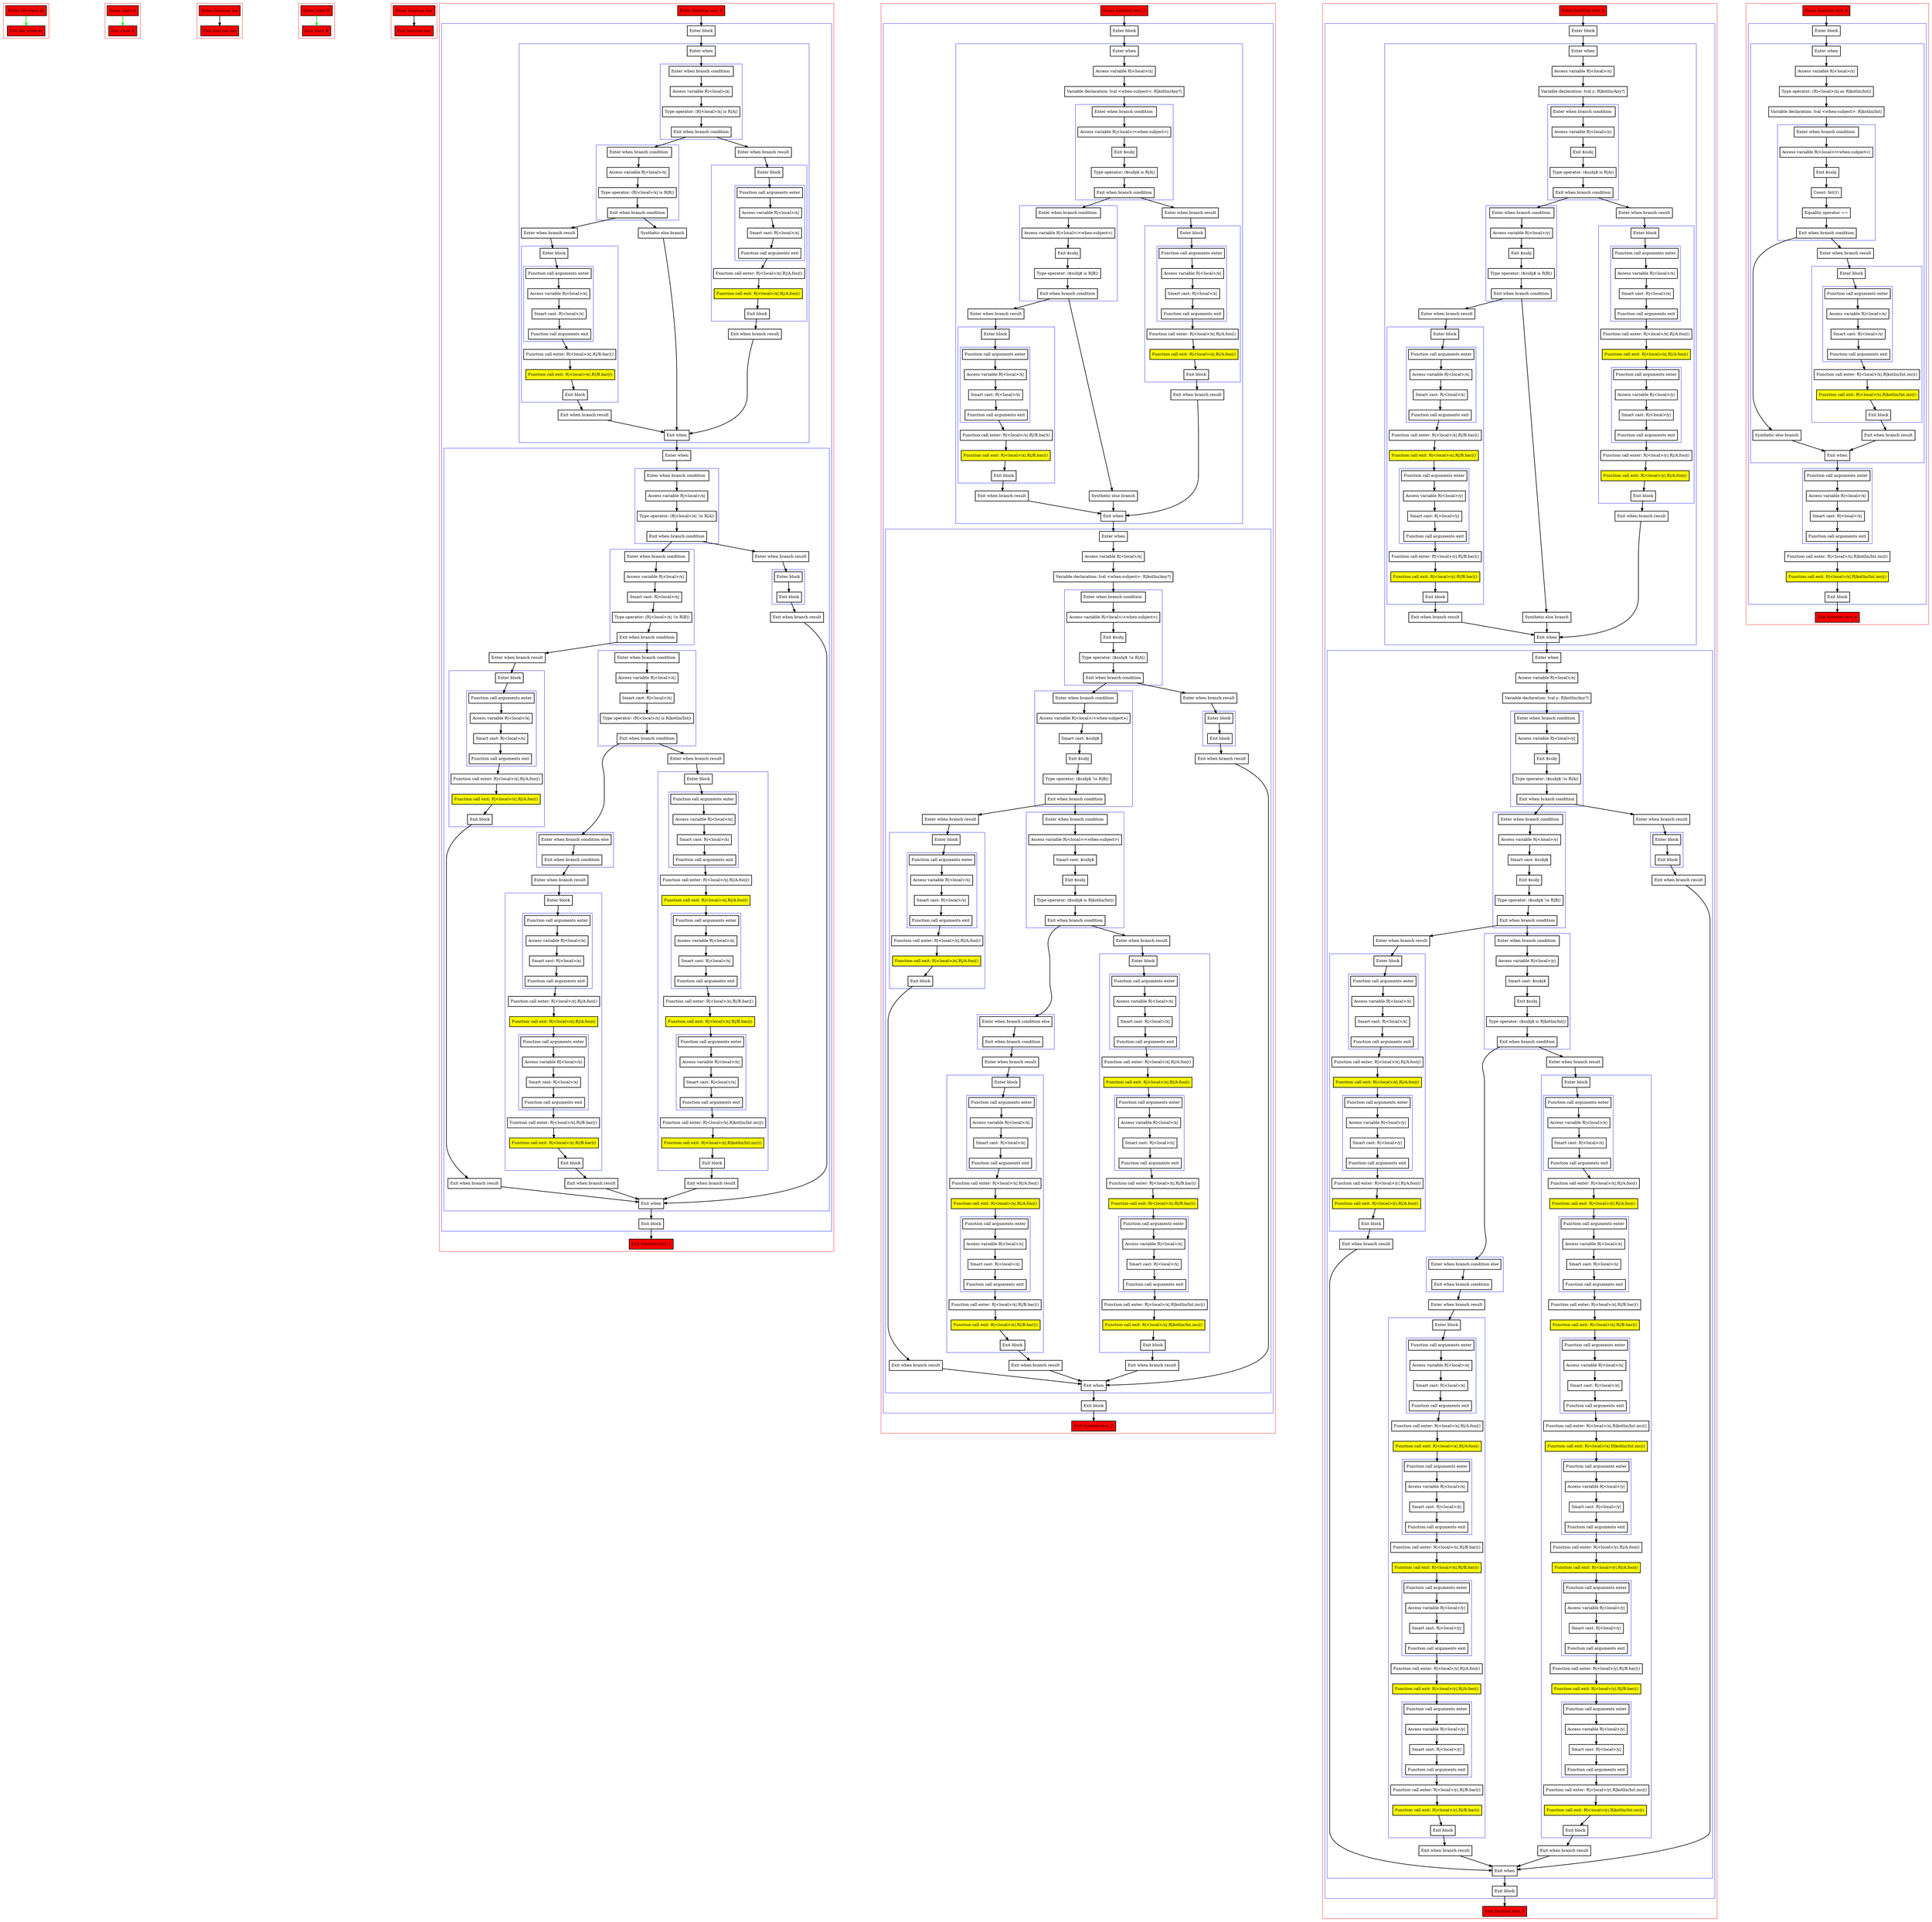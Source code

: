 digraph when_kt {
    graph [nodesep=3]
    node [shape=box penwidth=2]
    edge [penwidth=2]

    subgraph cluster_0 {
        color=red
        0 [label="Enter file when.kt" style="filled" fillcolor=red];
        1 [label="Exit file when.kt" style="filled" fillcolor=red];
    }
    0 -> {1} [color=green];

    subgraph cluster_1 {
        color=red
        2 [label="Enter class A" style="filled" fillcolor=red];
        3 [label="Exit class A" style="filled" fillcolor=red];
    }
    2 -> {3} [color=green];

    subgraph cluster_2 {
        color=red
        4 [label="Enter function foo" style="filled" fillcolor=red];
        5 [label="Exit function foo" style="filled" fillcolor=red];
    }
    4 -> {5};

    subgraph cluster_3 {
        color=red
        6 [label="Enter class B" style="filled" fillcolor=red];
        7 [label="Exit class B" style="filled" fillcolor=red];
    }
    6 -> {7} [color=green];

    subgraph cluster_4 {
        color=red
        8 [label="Enter function bar" style="filled" fillcolor=red];
        9 [label="Exit function bar" style="filled" fillcolor=red];
    }
    8 -> {9};

    subgraph cluster_5 {
        color=red
        10 [label="Enter function test_1" style="filled" fillcolor=red];
        subgraph cluster_6 {
            color=blue
            11 [label="Enter block"];
            subgraph cluster_7 {
                color=blue
                12 [label="Enter when"];
                subgraph cluster_8 {
                    color=blue
                    13 [label="Enter when branch condition "];
                    14 [label="Access variable R|<local>/x|"];
                    15 [label="Type operator: (R|<local>/x| is R|A|)"];
                    16 [label="Exit when branch condition"];
                }
                subgraph cluster_9 {
                    color=blue
                    17 [label="Enter when branch condition "];
                    18 [label="Access variable R|<local>/x|"];
                    19 [label="Type operator: (R|<local>/x| is R|B|)"];
                    20 [label="Exit when branch condition"];
                }
                21 [label="Synthetic else branch"];
                22 [label="Enter when branch result"];
                subgraph cluster_10 {
                    color=blue
                    23 [label="Enter block"];
                    subgraph cluster_11 {
                        color=blue
                        24 [label="Function call arguments enter"];
                        25 [label="Access variable R|<local>/x|"];
                        26 [label="Smart cast: R|<local>/x|"];
                        27 [label="Function call arguments exit"];
                    }
                    28 [label="Function call enter: R|<local>/x|.R|/B.bar|()"];
                    29 [label="Function call exit: R|<local>/x|.R|/B.bar|()" style="filled" fillcolor=yellow];
                    30 [label="Exit block"];
                }
                31 [label="Exit when branch result"];
                32 [label="Enter when branch result"];
                subgraph cluster_12 {
                    color=blue
                    33 [label="Enter block"];
                    subgraph cluster_13 {
                        color=blue
                        34 [label="Function call arguments enter"];
                        35 [label="Access variable R|<local>/x|"];
                        36 [label="Smart cast: R|<local>/x|"];
                        37 [label="Function call arguments exit"];
                    }
                    38 [label="Function call enter: R|<local>/x|.R|/A.foo|()"];
                    39 [label="Function call exit: R|<local>/x|.R|/A.foo|()" style="filled" fillcolor=yellow];
                    40 [label="Exit block"];
                }
                41 [label="Exit when branch result"];
                42 [label="Exit when"];
            }
            subgraph cluster_14 {
                color=blue
                43 [label="Enter when"];
                subgraph cluster_15 {
                    color=blue
                    44 [label="Enter when branch condition "];
                    45 [label="Access variable R|<local>/x|"];
                    46 [label="Type operator: (R|<local>/x| !is R|A|)"];
                    47 [label="Exit when branch condition"];
                }
                subgraph cluster_16 {
                    color=blue
                    48 [label="Enter when branch condition "];
                    49 [label="Access variable R|<local>/x|"];
                    50 [label="Smart cast: R|<local>/x|"];
                    51 [label="Type operator: (R|<local>/x| !is R|B|)"];
                    52 [label="Exit when branch condition"];
                }
                subgraph cluster_17 {
                    color=blue
                    53 [label="Enter when branch condition "];
                    54 [label="Access variable R|<local>/x|"];
                    55 [label="Smart cast: R|<local>/x|"];
                    56 [label="Type operator: (R|<local>/x| is R|kotlin/Int|)"];
                    57 [label="Exit when branch condition"];
                }
                subgraph cluster_18 {
                    color=blue
                    58 [label="Enter when branch condition else"];
                    59 [label="Exit when branch condition"];
                }
                60 [label="Enter when branch result"];
                subgraph cluster_19 {
                    color=blue
                    61 [label="Enter block"];
                    subgraph cluster_20 {
                        color=blue
                        62 [label="Function call arguments enter"];
                        63 [label="Access variable R|<local>/x|"];
                        64 [label="Smart cast: R|<local>/x|"];
                        65 [label="Function call arguments exit"];
                    }
                    66 [label="Function call enter: R|<local>/x|.R|/A.foo|()"];
                    67 [label="Function call exit: R|<local>/x|.R|/A.foo|()" style="filled" fillcolor=yellow];
                    subgraph cluster_21 {
                        color=blue
                        68 [label="Function call arguments enter"];
                        69 [label="Access variable R|<local>/x|"];
                        70 [label="Smart cast: R|<local>/x|"];
                        71 [label="Function call arguments exit"];
                    }
                    72 [label="Function call enter: R|<local>/x|.R|/B.bar|()"];
                    73 [label="Function call exit: R|<local>/x|.R|/B.bar|()" style="filled" fillcolor=yellow];
                    74 [label="Exit block"];
                }
                75 [label="Exit when branch result"];
                76 [label="Enter when branch result"];
                subgraph cluster_22 {
                    color=blue
                    77 [label="Enter block"];
                    subgraph cluster_23 {
                        color=blue
                        78 [label="Function call arguments enter"];
                        79 [label="Access variable R|<local>/x|"];
                        80 [label="Smart cast: R|<local>/x|"];
                        81 [label="Function call arguments exit"];
                    }
                    82 [label="Function call enter: R|<local>/x|.R|/A.foo|()"];
                    83 [label="Function call exit: R|<local>/x|.R|/A.foo|()" style="filled" fillcolor=yellow];
                    subgraph cluster_24 {
                        color=blue
                        84 [label="Function call arguments enter"];
                        85 [label="Access variable R|<local>/x|"];
                        86 [label="Smart cast: R|<local>/x|"];
                        87 [label="Function call arguments exit"];
                    }
                    88 [label="Function call enter: R|<local>/x|.R|/B.bar|()"];
                    89 [label="Function call exit: R|<local>/x|.R|/B.bar|()" style="filled" fillcolor=yellow];
                    subgraph cluster_25 {
                        color=blue
                        90 [label="Function call arguments enter"];
                        91 [label="Access variable R|<local>/x|"];
                        92 [label="Smart cast: R|<local>/x|"];
                        93 [label="Function call arguments exit"];
                    }
                    94 [label="Function call enter: R|<local>/x|.R|kotlin/Int.inc|()"];
                    95 [label="Function call exit: R|<local>/x|.R|kotlin/Int.inc|()" style="filled" fillcolor=yellow];
                    96 [label="Exit block"];
                }
                97 [label="Exit when branch result"];
                98 [label="Enter when branch result"];
                subgraph cluster_26 {
                    color=blue
                    99 [label="Enter block"];
                    subgraph cluster_27 {
                        color=blue
                        100 [label="Function call arguments enter"];
                        101 [label="Access variable R|<local>/x|"];
                        102 [label="Smart cast: R|<local>/x|"];
                        103 [label="Function call arguments exit"];
                    }
                    104 [label="Function call enter: R|<local>/x|.R|/A.foo|()"];
                    105 [label="Function call exit: R|<local>/x|.R|/A.foo|()" style="filled" fillcolor=yellow];
                    106 [label="Exit block"];
                }
                107 [label="Exit when branch result"];
                108 [label="Enter when branch result"];
                subgraph cluster_28 {
                    color=blue
                    109 [label="Enter block"];
                    110 [label="Exit block"];
                }
                111 [label="Exit when branch result"];
                112 [label="Exit when"];
            }
            113 [label="Exit block"];
        }
        114 [label="Exit function test_1" style="filled" fillcolor=red];
    }
    10 -> {11};
    11 -> {12};
    12 -> {13};
    13 -> {14};
    14 -> {15};
    15 -> {16};
    16 -> {17 32};
    17 -> {18};
    18 -> {19};
    19 -> {20};
    20 -> {21 22};
    21 -> {42};
    22 -> {23};
    23 -> {24};
    24 -> {25};
    25 -> {26};
    26 -> {27};
    27 -> {28};
    28 -> {29};
    29 -> {30};
    30 -> {31};
    31 -> {42};
    32 -> {33};
    33 -> {34};
    34 -> {35};
    35 -> {36};
    36 -> {37};
    37 -> {38};
    38 -> {39};
    39 -> {40};
    40 -> {41};
    41 -> {42};
    42 -> {43};
    43 -> {44};
    44 -> {45};
    45 -> {46};
    46 -> {47};
    47 -> {48 108};
    48 -> {49};
    49 -> {50};
    50 -> {51};
    51 -> {52};
    52 -> {53 98};
    53 -> {54};
    54 -> {55};
    55 -> {56};
    56 -> {57};
    57 -> {58 76};
    58 -> {59};
    59 -> {60};
    60 -> {61};
    61 -> {62};
    62 -> {63};
    63 -> {64};
    64 -> {65};
    65 -> {66};
    66 -> {67};
    67 -> {68};
    68 -> {69};
    69 -> {70};
    70 -> {71};
    71 -> {72};
    72 -> {73};
    73 -> {74};
    74 -> {75};
    75 -> {112};
    76 -> {77};
    77 -> {78};
    78 -> {79};
    79 -> {80};
    80 -> {81};
    81 -> {82};
    82 -> {83};
    83 -> {84};
    84 -> {85};
    85 -> {86};
    86 -> {87};
    87 -> {88};
    88 -> {89};
    89 -> {90};
    90 -> {91};
    91 -> {92};
    92 -> {93};
    93 -> {94};
    94 -> {95};
    95 -> {96};
    96 -> {97};
    97 -> {112};
    98 -> {99};
    99 -> {100};
    100 -> {101};
    101 -> {102};
    102 -> {103};
    103 -> {104};
    104 -> {105};
    105 -> {106};
    106 -> {107};
    107 -> {112};
    108 -> {109};
    109 -> {110};
    110 -> {111};
    111 -> {112};
    112 -> {113};
    113 -> {114};

    subgraph cluster_29 {
        color=red
        115 [label="Enter function test_2" style="filled" fillcolor=red];
        subgraph cluster_30 {
            color=blue
            116 [label="Enter block"];
            subgraph cluster_31 {
                color=blue
                117 [label="Enter when"];
                118 [label="Access variable R|<local>/x|"];
                119 [label="Variable declaration: lval <when-subject>: R|kotlin/Any?|"];
                subgraph cluster_32 {
                    color=blue
                    120 [label="Enter when branch condition "];
                    121 [label="Access variable R|<local>/<when-subject>|"];
                    122 [label="Exit $subj"];
                    123 [label="Type operator: ($subj$ is R|A|)"];
                    124 [label="Exit when branch condition"];
                }
                subgraph cluster_33 {
                    color=blue
                    125 [label="Enter when branch condition "];
                    126 [label="Access variable R|<local>/<when-subject>|"];
                    127 [label="Exit $subj"];
                    128 [label="Type operator: ($subj$ is R|B|)"];
                    129 [label="Exit when branch condition"];
                }
                130 [label="Synthetic else branch"];
                131 [label="Enter when branch result"];
                subgraph cluster_34 {
                    color=blue
                    132 [label="Enter block"];
                    subgraph cluster_35 {
                        color=blue
                        133 [label="Function call arguments enter"];
                        134 [label="Access variable R|<local>/x|"];
                        135 [label="Smart cast: R|<local>/x|"];
                        136 [label="Function call arguments exit"];
                    }
                    137 [label="Function call enter: R|<local>/x|.R|/B.bar|()"];
                    138 [label="Function call exit: R|<local>/x|.R|/B.bar|()" style="filled" fillcolor=yellow];
                    139 [label="Exit block"];
                }
                140 [label="Exit when branch result"];
                141 [label="Enter when branch result"];
                subgraph cluster_36 {
                    color=blue
                    142 [label="Enter block"];
                    subgraph cluster_37 {
                        color=blue
                        143 [label="Function call arguments enter"];
                        144 [label="Access variable R|<local>/x|"];
                        145 [label="Smart cast: R|<local>/x|"];
                        146 [label="Function call arguments exit"];
                    }
                    147 [label="Function call enter: R|<local>/x|.R|/A.foo|()"];
                    148 [label="Function call exit: R|<local>/x|.R|/A.foo|()" style="filled" fillcolor=yellow];
                    149 [label="Exit block"];
                }
                150 [label="Exit when branch result"];
                151 [label="Exit when"];
            }
            subgraph cluster_38 {
                color=blue
                152 [label="Enter when"];
                153 [label="Access variable R|<local>/x|"];
                154 [label="Variable declaration: lval <when-subject>: R|kotlin/Any?|"];
                subgraph cluster_39 {
                    color=blue
                    155 [label="Enter when branch condition "];
                    156 [label="Access variable R|<local>/<when-subject>|"];
                    157 [label="Exit $subj"];
                    158 [label="Type operator: ($subj$ !is R|A|)"];
                    159 [label="Exit when branch condition"];
                }
                subgraph cluster_40 {
                    color=blue
                    160 [label="Enter when branch condition "];
                    161 [label="Access variable R|<local>/<when-subject>|"];
                    162 [label="Smart cast: $subj$"];
                    163 [label="Exit $subj"];
                    164 [label="Type operator: ($subj$ !is R|B|)"];
                    165 [label="Exit when branch condition"];
                }
                subgraph cluster_41 {
                    color=blue
                    166 [label="Enter when branch condition "];
                    167 [label="Access variable R|<local>/<when-subject>|"];
                    168 [label="Smart cast: $subj$"];
                    169 [label="Exit $subj"];
                    170 [label="Type operator: ($subj$ is R|kotlin/Int|)"];
                    171 [label="Exit when branch condition"];
                }
                subgraph cluster_42 {
                    color=blue
                    172 [label="Enter when branch condition else"];
                    173 [label="Exit when branch condition"];
                }
                174 [label="Enter when branch result"];
                subgraph cluster_43 {
                    color=blue
                    175 [label="Enter block"];
                    subgraph cluster_44 {
                        color=blue
                        176 [label="Function call arguments enter"];
                        177 [label="Access variable R|<local>/x|"];
                        178 [label="Smart cast: R|<local>/x|"];
                        179 [label="Function call arguments exit"];
                    }
                    180 [label="Function call enter: R|<local>/x|.R|/A.foo|()"];
                    181 [label="Function call exit: R|<local>/x|.R|/A.foo|()" style="filled" fillcolor=yellow];
                    subgraph cluster_45 {
                        color=blue
                        182 [label="Function call arguments enter"];
                        183 [label="Access variable R|<local>/x|"];
                        184 [label="Smart cast: R|<local>/x|"];
                        185 [label="Function call arguments exit"];
                    }
                    186 [label="Function call enter: R|<local>/x|.R|/B.bar|()"];
                    187 [label="Function call exit: R|<local>/x|.R|/B.bar|()" style="filled" fillcolor=yellow];
                    188 [label="Exit block"];
                }
                189 [label="Exit when branch result"];
                190 [label="Enter when branch result"];
                subgraph cluster_46 {
                    color=blue
                    191 [label="Enter block"];
                    subgraph cluster_47 {
                        color=blue
                        192 [label="Function call arguments enter"];
                        193 [label="Access variable R|<local>/x|"];
                        194 [label="Smart cast: R|<local>/x|"];
                        195 [label="Function call arguments exit"];
                    }
                    196 [label="Function call enter: R|<local>/x|.R|/A.foo|()"];
                    197 [label="Function call exit: R|<local>/x|.R|/A.foo|()" style="filled" fillcolor=yellow];
                    subgraph cluster_48 {
                        color=blue
                        198 [label="Function call arguments enter"];
                        199 [label="Access variable R|<local>/x|"];
                        200 [label="Smart cast: R|<local>/x|"];
                        201 [label="Function call arguments exit"];
                    }
                    202 [label="Function call enter: R|<local>/x|.R|/B.bar|()"];
                    203 [label="Function call exit: R|<local>/x|.R|/B.bar|()" style="filled" fillcolor=yellow];
                    subgraph cluster_49 {
                        color=blue
                        204 [label="Function call arguments enter"];
                        205 [label="Access variable R|<local>/x|"];
                        206 [label="Smart cast: R|<local>/x|"];
                        207 [label="Function call arguments exit"];
                    }
                    208 [label="Function call enter: R|<local>/x|.R|kotlin/Int.inc|()"];
                    209 [label="Function call exit: R|<local>/x|.R|kotlin/Int.inc|()" style="filled" fillcolor=yellow];
                    210 [label="Exit block"];
                }
                211 [label="Exit when branch result"];
                212 [label="Enter when branch result"];
                subgraph cluster_50 {
                    color=blue
                    213 [label="Enter block"];
                    subgraph cluster_51 {
                        color=blue
                        214 [label="Function call arguments enter"];
                        215 [label="Access variable R|<local>/x|"];
                        216 [label="Smart cast: R|<local>/x|"];
                        217 [label="Function call arguments exit"];
                    }
                    218 [label="Function call enter: R|<local>/x|.R|/A.foo|()"];
                    219 [label="Function call exit: R|<local>/x|.R|/A.foo|()" style="filled" fillcolor=yellow];
                    220 [label="Exit block"];
                }
                221 [label="Exit when branch result"];
                222 [label="Enter when branch result"];
                subgraph cluster_52 {
                    color=blue
                    223 [label="Enter block"];
                    224 [label="Exit block"];
                }
                225 [label="Exit when branch result"];
                226 [label="Exit when"];
            }
            227 [label="Exit block"];
        }
        228 [label="Exit function test_2" style="filled" fillcolor=red];
    }
    115 -> {116};
    116 -> {117};
    117 -> {118};
    118 -> {119};
    119 -> {120};
    120 -> {121};
    121 -> {122};
    122 -> {123};
    123 -> {124};
    124 -> {125 141};
    125 -> {126};
    126 -> {127};
    127 -> {128};
    128 -> {129};
    129 -> {130 131};
    130 -> {151};
    131 -> {132};
    132 -> {133};
    133 -> {134};
    134 -> {135};
    135 -> {136};
    136 -> {137};
    137 -> {138};
    138 -> {139};
    139 -> {140};
    140 -> {151};
    141 -> {142};
    142 -> {143};
    143 -> {144};
    144 -> {145};
    145 -> {146};
    146 -> {147};
    147 -> {148};
    148 -> {149};
    149 -> {150};
    150 -> {151};
    151 -> {152};
    152 -> {153};
    153 -> {154};
    154 -> {155};
    155 -> {156};
    156 -> {157};
    157 -> {158};
    158 -> {159};
    159 -> {160 222};
    160 -> {161};
    161 -> {162};
    162 -> {163};
    163 -> {164};
    164 -> {165};
    165 -> {166 212};
    166 -> {167};
    167 -> {168};
    168 -> {169};
    169 -> {170};
    170 -> {171};
    171 -> {172 190};
    172 -> {173};
    173 -> {174};
    174 -> {175};
    175 -> {176};
    176 -> {177};
    177 -> {178};
    178 -> {179};
    179 -> {180};
    180 -> {181};
    181 -> {182};
    182 -> {183};
    183 -> {184};
    184 -> {185};
    185 -> {186};
    186 -> {187};
    187 -> {188};
    188 -> {189};
    189 -> {226};
    190 -> {191};
    191 -> {192};
    192 -> {193};
    193 -> {194};
    194 -> {195};
    195 -> {196};
    196 -> {197};
    197 -> {198};
    198 -> {199};
    199 -> {200};
    200 -> {201};
    201 -> {202};
    202 -> {203};
    203 -> {204};
    204 -> {205};
    205 -> {206};
    206 -> {207};
    207 -> {208};
    208 -> {209};
    209 -> {210};
    210 -> {211};
    211 -> {226};
    212 -> {213};
    213 -> {214};
    214 -> {215};
    215 -> {216};
    216 -> {217};
    217 -> {218};
    218 -> {219};
    219 -> {220};
    220 -> {221};
    221 -> {226};
    222 -> {223};
    223 -> {224};
    224 -> {225};
    225 -> {226};
    226 -> {227};
    227 -> {228};

    subgraph cluster_53 {
        color=red
        229 [label="Enter function test_3" style="filled" fillcolor=red];
        subgraph cluster_54 {
            color=blue
            230 [label="Enter block"];
            subgraph cluster_55 {
                color=blue
                231 [label="Enter when"];
                232 [label="Access variable R|<local>/x|"];
                233 [label="Variable declaration: lval y: R|kotlin/Any?|"];
                subgraph cluster_56 {
                    color=blue
                    234 [label="Enter when branch condition "];
                    235 [label="Access variable R|<local>/y|"];
                    236 [label="Exit $subj"];
                    237 [label="Type operator: ($subj$ is R|A|)"];
                    238 [label="Exit when branch condition"];
                }
                subgraph cluster_57 {
                    color=blue
                    239 [label="Enter when branch condition "];
                    240 [label="Access variable R|<local>/y|"];
                    241 [label="Exit $subj"];
                    242 [label="Type operator: ($subj$ is R|B|)"];
                    243 [label="Exit when branch condition"];
                }
                244 [label="Synthetic else branch"];
                245 [label="Enter when branch result"];
                subgraph cluster_58 {
                    color=blue
                    246 [label="Enter block"];
                    subgraph cluster_59 {
                        color=blue
                        247 [label="Function call arguments enter"];
                        248 [label="Access variable R|<local>/x|"];
                        249 [label="Smart cast: R|<local>/x|"];
                        250 [label="Function call arguments exit"];
                    }
                    251 [label="Function call enter: R|<local>/x|.R|/B.bar|()"];
                    252 [label="Function call exit: R|<local>/x|.R|/B.bar|()" style="filled" fillcolor=yellow];
                    subgraph cluster_60 {
                        color=blue
                        253 [label="Function call arguments enter"];
                        254 [label="Access variable R|<local>/y|"];
                        255 [label="Smart cast: R|<local>/y|"];
                        256 [label="Function call arguments exit"];
                    }
                    257 [label="Function call enter: R|<local>/y|.R|/B.bar|()"];
                    258 [label="Function call exit: R|<local>/y|.R|/B.bar|()" style="filled" fillcolor=yellow];
                    259 [label="Exit block"];
                }
                260 [label="Exit when branch result"];
                261 [label="Enter when branch result"];
                subgraph cluster_61 {
                    color=blue
                    262 [label="Enter block"];
                    subgraph cluster_62 {
                        color=blue
                        263 [label="Function call arguments enter"];
                        264 [label="Access variable R|<local>/x|"];
                        265 [label="Smart cast: R|<local>/x|"];
                        266 [label="Function call arguments exit"];
                    }
                    267 [label="Function call enter: R|<local>/x|.R|/A.foo|()"];
                    268 [label="Function call exit: R|<local>/x|.R|/A.foo|()" style="filled" fillcolor=yellow];
                    subgraph cluster_63 {
                        color=blue
                        269 [label="Function call arguments enter"];
                        270 [label="Access variable R|<local>/y|"];
                        271 [label="Smart cast: R|<local>/y|"];
                        272 [label="Function call arguments exit"];
                    }
                    273 [label="Function call enter: R|<local>/y|.R|/A.foo|()"];
                    274 [label="Function call exit: R|<local>/y|.R|/A.foo|()" style="filled" fillcolor=yellow];
                    275 [label="Exit block"];
                }
                276 [label="Exit when branch result"];
                277 [label="Exit when"];
            }
            subgraph cluster_64 {
                color=blue
                278 [label="Enter when"];
                279 [label="Access variable R|<local>/x|"];
                280 [label="Variable declaration: lval y: R|kotlin/Any?|"];
                subgraph cluster_65 {
                    color=blue
                    281 [label="Enter when branch condition "];
                    282 [label="Access variable R|<local>/y|"];
                    283 [label="Exit $subj"];
                    284 [label="Type operator: ($subj$ !is R|A|)"];
                    285 [label="Exit when branch condition"];
                }
                subgraph cluster_66 {
                    color=blue
                    286 [label="Enter when branch condition "];
                    287 [label="Access variable R|<local>/y|"];
                    288 [label="Smart cast: $subj$"];
                    289 [label="Exit $subj"];
                    290 [label="Type operator: ($subj$ !is R|B|)"];
                    291 [label="Exit when branch condition"];
                }
                subgraph cluster_67 {
                    color=blue
                    292 [label="Enter when branch condition "];
                    293 [label="Access variable R|<local>/y|"];
                    294 [label="Smart cast: $subj$"];
                    295 [label="Exit $subj"];
                    296 [label="Type operator: ($subj$ is R|kotlin/Int|)"];
                    297 [label="Exit when branch condition"];
                }
                subgraph cluster_68 {
                    color=blue
                    298 [label="Enter when branch condition else"];
                    299 [label="Exit when branch condition"];
                }
                300 [label="Enter when branch result"];
                subgraph cluster_69 {
                    color=blue
                    301 [label="Enter block"];
                    subgraph cluster_70 {
                        color=blue
                        302 [label="Function call arguments enter"];
                        303 [label="Access variable R|<local>/x|"];
                        304 [label="Smart cast: R|<local>/x|"];
                        305 [label="Function call arguments exit"];
                    }
                    306 [label="Function call enter: R|<local>/x|.R|/A.foo|()"];
                    307 [label="Function call exit: R|<local>/x|.R|/A.foo|()" style="filled" fillcolor=yellow];
                    subgraph cluster_71 {
                        color=blue
                        308 [label="Function call arguments enter"];
                        309 [label="Access variable R|<local>/x|"];
                        310 [label="Smart cast: R|<local>/x|"];
                        311 [label="Function call arguments exit"];
                    }
                    312 [label="Function call enter: R|<local>/x|.R|/B.bar|()"];
                    313 [label="Function call exit: R|<local>/x|.R|/B.bar|()" style="filled" fillcolor=yellow];
                    subgraph cluster_72 {
                        color=blue
                        314 [label="Function call arguments enter"];
                        315 [label="Access variable R|<local>/y|"];
                        316 [label="Smart cast: R|<local>/y|"];
                        317 [label="Function call arguments exit"];
                    }
                    318 [label="Function call enter: R|<local>/y|.R|/A.foo|()"];
                    319 [label="Function call exit: R|<local>/y|.R|/A.foo|()" style="filled" fillcolor=yellow];
                    subgraph cluster_73 {
                        color=blue
                        320 [label="Function call arguments enter"];
                        321 [label="Access variable R|<local>/y|"];
                        322 [label="Smart cast: R|<local>/y|"];
                        323 [label="Function call arguments exit"];
                    }
                    324 [label="Function call enter: R|<local>/y|.R|/B.bar|()"];
                    325 [label="Function call exit: R|<local>/y|.R|/B.bar|()" style="filled" fillcolor=yellow];
                    326 [label="Exit block"];
                }
                327 [label="Exit when branch result"];
                328 [label="Enter when branch result"];
                subgraph cluster_74 {
                    color=blue
                    329 [label="Enter block"];
                    subgraph cluster_75 {
                        color=blue
                        330 [label="Function call arguments enter"];
                        331 [label="Access variable R|<local>/x|"];
                        332 [label="Smart cast: R|<local>/x|"];
                        333 [label="Function call arguments exit"];
                    }
                    334 [label="Function call enter: R|<local>/x|.R|/A.foo|()"];
                    335 [label="Function call exit: R|<local>/x|.R|/A.foo|()" style="filled" fillcolor=yellow];
                    subgraph cluster_76 {
                        color=blue
                        336 [label="Function call arguments enter"];
                        337 [label="Access variable R|<local>/x|"];
                        338 [label="Smart cast: R|<local>/x|"];
                        339 [label="Function call arguments exit"];
                    }
                    340 [label="Function call enter: R|<local>/x|.R|/B.bar|()"];
                    341 [label="Function call exit: R|<local>/x|.R|/B.bar|()" style="filled" fillcolor=yellow];
                    subgraph cluster_77 {
                        color=blue
                        342 [label="Function call arguments enter"];
                        343 [label="Access variable R|<local>/x|"];
                        344 [label="Smart cast: R|<local>/x|"];
                        345 [label="Function call arguments exit"];
                    }
                    346 [label="Function call enter: R|<local>/x|.R|kotlin/Int.inc|()"];
                    347 [label="Function call exit: R|<local>/x|.R|kotlin/Int.inc|()" style="filled" fillcolor=yellow];
                    subgraph cluster_78 {
                        color=blue
                        348 [label="Function call arguments enter"];
                        349 [label="Access variable R|<local>/y|"];
                        350 [label="Smart cast: R|<local>/y|"];
                        351 [label="Function call arguments exit"];
                    }
                    352 [label="Function call enter: R|<local>/y|.R|/A.foo|()"];
                    353 [label="Function call exit: R|<local>/y|.R|/A.foo|()" style="filled" fillcolor=yellow];
                    subgraph cluster_79 {
                        color=blue
                        354 [label="Function call arguments enter"];
                        355 [label="Access variable R|<local>/y|"];
                        356 [label="Smart cast: R|<local>/y|"];
                        357 [label="Function call arguments exit"];
                    }
                    358 [label="Function call enter: R|<local>/y|.R|/B.bar|()"];
                    359 [label="Function call exit: R|<local>/y|.R|/B.bar|()" style="filled" fillcolor=yellow];
                    subgraph cluster_80 {
                        color=blue
                        360 [label="Function call arguments enter"];
                        361 [label="Access variable R|<local>/y|"];
                        362 [label="Smart cast: R|<local>/y|"];
                        363 [label="Function call arguments exit"];
                    }
                    364 [label="Function call enter: R|<local>/y|.R|kotlin/Int.inc|()"];
                    365 [label="Function call exit: R|<local>/y|.R|kotlin/Int.inc|()" style="filled" fillcolor=yellow];
                    366 [label="Exit block"];
                }
                367 [label="Exit when branch result"];
                368 [label="Enter when branch result"];
                subgraph cluster_81 {
                    color=blue
                    369 [label="Enter block"];
                    subgraph cluster_82 {
                        color=blue
                        370 [label="Function call arguments enter"];
                        371 [label="Access variable R|<local>/x|"];
                        372 [label="Smart cast: R|<local>/x|"];
                        373 [label="Function call arguments exit"];
                    }
                    374 [label="Function call enter: R|<local>/x|.R|/A.foo|()"];
                    375 [label="Function call exit: R|<local>/x|.R|/A.foo|()" style="filled" fillcolor=yellow];
                    subgraph cluster_83 {
                        color=blue
                        376 [label="Function call arguments enter"];
                        377 [label="Access variable R|<local>/y|"];
                        378 [label="Smart cast: R|<local>/y|"];
                        379 [label="Function call arguments exit"];
                    }
                    380 [label="Function call enter: R|<local>/y|.R|/A.foo|()"];
                    381 [label="Function call exit: R|<local>/y|.R|/A.foo|()" style="filled" fillcolor=yellow];
                    382 [label="Exit block"];
                }
                383 [label="Exit when branch result"];
                384 [label="Enter when branch result"];
                subgraph cluster_84 {
                    color=blue
                    385 [label="Enter block"];
                    386 [label="Exit block"];
                }
                387 [label="Exit when branch result"];
                388 [label="Exit when"];
            }
            389 [label="Exit block"];
        }
        390 [label="Exit function test_3" style="filled" fillcolor=red];
    }
    229 -> {230};
    230 -> {231};
    231 -> {232};
    232 -> {233};
    233 -> {234};
    234 -> {235};
    235 -> {236};
    236 -> {237};
    237 -> {238};
    238 -> {239 261};
    239 -> {240};
    240 -> {241};
    241 -> {242};
    242 -> {243};
    243 -> {244 245};
    244 -> {277};
    245 -> {246};
    246 -> {247};
    247 -> {248};
    248 -> {249};
    249 -> {250};
    250 -> {251};
    251 -> {252};
    252 -> {253};
    253 -> {254};
    254 -> {255};
    255 -> {256};
    256 -> {257};
    257 -> {258};
    258 -> {259};
    259 -> {260};
    260 -> {277};
    261 -> {262};
    262 -> {263};
    263 -> {264};
    264 -> {265};
    265 -> {266};
    266 -> {267};
    267 -> {268};
    268 -> {269};
    269 -> {270};
    270 -> {271};
    271 -> {272};
    272 -> {273};
    273 -> {274};
    274 -> {275};
    275 -> {276};
    276 -> {277};
    277 -> {278};
    278 -> {279};
    279 -> {280};
    280 -> {281};
    281 -> {282};
    282 -> {283};
    283 -> {284};
    284 -> {285};
    285 -> {286 384};
    286 -> {287};
    287 -> {288};
    288 -> {289};
    289 -> {290};
    290 -> {291};
    291 -> {292 368};
    292 -> {293};
    293 -> {294};
    294 -> {295};
    295 -> {296};
    296 -> {297};
    297 -> {298 328};
    298 -> {299};
    299 -> {300};
    300 -> {301};
    301 -> {302};
    302 -> {303};
    303 -> {304};
    304 -> {305};
    305 -> {306};
    306 -> {307};
    307 -> {308};
    308 -> {309};
    309 -> {310};
    310 -> {311};
    311 -> {312};
    312 -> {313};
    313 -> {314};
    314 -> {315};
    315 -> {316};
    316 -> {317};
    317 -> {318};
    318 -> {319};
    319 -> {320};
    320 -> {321};
    321 -> {322};
    322 -> {323};
    323 -> {324};
    324 -> {325};
    325 -> {326};
    326 -> {327};
    327 -> {388};
    328 -> {329};
    329 -> {330};
    330 -> {331};
    331 -> {332};
    332 -> {333};
    333 -> {334};
    334 -> {335};
    335 -> {336};
    336 -> {337};
    337 -> {338};
    338 -> {339};
    339 -> {340};
    340 -> {341};
    341 -> {342};
    342 -> {343};
    343 -> {344};
    344 -> {345};
    345 -> {346};
    346 -> {347};
    347 -> {348};
    348 -> {349};
    349 -> {350};
    350 -> {351};
    351 -> {352};
    352 -> {353};
    353 -> {354};
    354 -> {355};
    355 -> {356};
    356 -> {357};
    357 -> {358};
    358 -> {359};
    359 -> {360};
    360 -> {361};
    361 -> {362};
    362 -> {363};
    363 -> {364};
    364 -> {365};
    365 -> {366};
    366 -> {367};
    367 -> {388};
    368 -> {369};
    369 -> {370};
    370 -> {371};
    371 -> {372};
    372 -> {373};
    373 -> {374};
    374 -> {375};
    375 -> {376};
    376 -> {377};
    377 -> {378};
    378 -> {379};
    379 -> {380};
    380 -> {381};
    381 -> {382};
    382 -> {383};
    383 -> {388};
    384 -> {385};
    385 -> {386};
    386 -> {387};
    387 -> {388};
    388 -> {389};
    389 -> {390};

    subgraph cluster_85 {
        color=red
        391 [label="Enter function test_4" style="filled" fillcolor=red];
        subgraph cluster_86 {
            color=blue
            392 [label="Enter block"];
            subgraph cluster_87 {
                color=blue
                393 [label="Enter when"];
                394 [label="Access variable R|<local>/x|"];
                395 [label="Type operator: (R|<local>/x| as R|kotlin/Int|)"];
                396 [label="Variable declaration: lval <when-subject>: R|kotlin/Int|"];
                subgraph cluster_88 {
                    color=blue
                    397 [label="Enter when branch condition "];
                    398 [label="Access variable R|<local>/<when-subject>|"];
                    399 [label="Exit $subj"];
                    400 [label="Const: Int(1)"];
                    401 [label="Equality operator =="];
                    402 [label="Exit when branch condition"];
                }
                403 [label="Synthetic else branch"];
                404 [label="Enter when branch result"];
                subgraph cluster_89 {
                    color=blue
                    405 [label="Enter block"];
                    subgraph cluster_90 {
                        color=blue
                        406 [label="Function call arguments enter"];
                        407 [label="Access variable R|<local>/x|"];
                        408 [label="Smart cast: R|<local>/x|"];
                        409 [label="Function call arguments exit"];
                    }
                    410 [label="Function call enter: R|<local>/x|.R|kotlin/Int.inc|()"];
                    411 [label="Function call exit: R|<local>/x|.R|kotlin/Int.inc|()" style="filled" fillcolor=yellow];
                    412 [label="Exit block"];
                }
                413 [label="Exit when branch result"];
                414 [label="Exit when"];
            }
            subgraph cluster_91 {
                color=blue
                415 [label="Function call arguments enter"];
                416 [label="Access variable R|<local>/x|"];
                417 [label="Smart cast: R|<local>/x|"];
                418 [label="Function call arguments exit"];
            }
            419 [label="Function call enter: R|<local>/x|.R|kotlin/Int.inc|()"];
            420 [label="Function call exit: R|<local>/x|.R|kotlin/Int.inc|()" style="filled" fillcolor=yellow];
            421 [label="Exit block"];
        }
        422 [label="Exit function test_4" style="filled" fillcolor=red];
    }
    391 -> {392};
    392 -> {393};
    393 -> {394};
    394 -> {395};
    395 -> {396};
    396 -> {397};
    397 -> {398};
    398 -> {399};
    399 -> {400};
    400 -> {401};
    401 -> {402};
    402 -> {403 404};
    403 -> {414};
    404 -> {405};
    405 -> {406};
    406 -> {407};
    407 -> {408};
    408 -> {409};
    409 -> {410};
    410 -> {411};
    411 -> {412};
    412 -> {413};
    413 -> {414};
    414 -> {415};
    415 -> {416};
    416 -> {417};
    417 -> {418};
    418 -> {419};
    419 -> {420};
    420 -> {421};
    421 -> {422};

}
